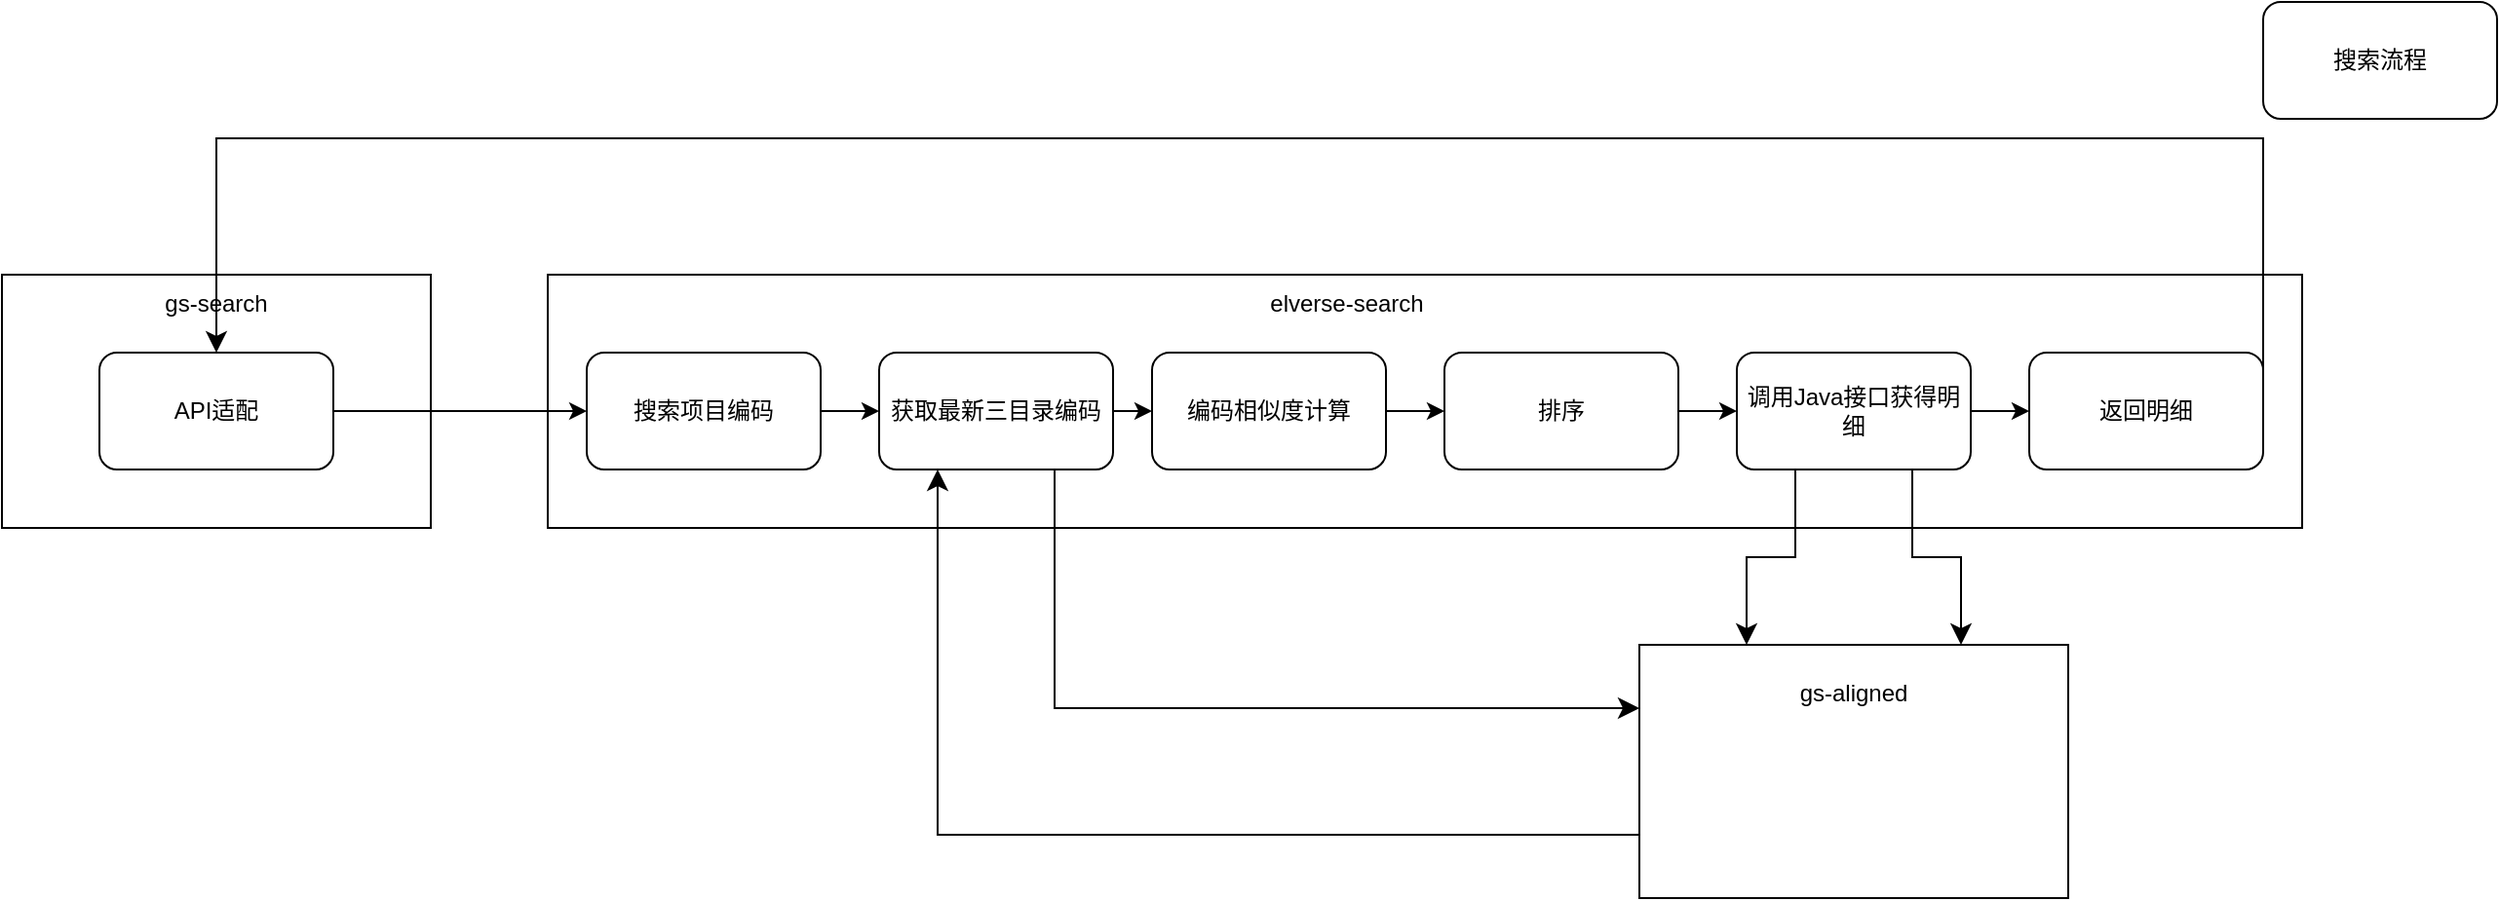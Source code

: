 <mxfile version="21.1.5" type="github" pages="2">
  <diagram name="搜索流程" id="9VUj5cMb8SGM_6NRE36Y">
    <mxGraphModel dx="2908" dy="1005" grid="1" gridSize="10" guides="1" tooltips="1" connect="1" arrows="1" fold="1" page="1" pageScale="1" pageWidth="850" pageHeight="1100" math="0" shadow="0">
      <root>
        <mxCell id="0" />
        <mxCell id="1" parent="0" />
        <mxCell id="LC19eQBx2RhpJeKuKSME-8" value="" style="rounded=0;whiteSpace=wrap;html=1;" vertex="1" parent="1">
          <mxGeometry x="-170" y="170" width="900" height="130" as="geometry" />
        </mxCell>
        <mxCell id="LC19eQBx2RhpJeKuKSME-9" value="elverse-search" style="text;html=1;strokeColor=none;fillColor=none;align=center;verticalAlign=middle;whiteSpace=wrap;rounded=0;" vertex="1" parent="1">
          <mxGeometry x="185" y="170" width="110" height="30" as="geometry" />
        </mxCell>
        <mxCell id="LC19eQBx2RhpJeKuKSME-3" value="" style="rounded=0;whiteSpace=wrap;html=1;" vertex="1" parent="1">
          <mxGeometry x="-450" y="170" width="220" height="130" as="geometry" />
        </mxCell>
        <mxCell id="LC19eQBx2RhpJeKuKSME-1" value="API适配" style="rounded=1;whiteSpace=wrap;html=1;" vertex="1" parent="1">
          <mxGeometry x="-400" y="210" width="120" height="60" as="geometry" />
        </mxCell>
        <mxCell id="LC19eQBx2RhpJeKuKSME-2" value="搜索项目编码" style="rounded=1;whiteSpace=wrap;html=1;" vertex="1" parent="1">
          <mxGeometry x="-150" y="210" width="120" height="60" as="geometry" />
        </mxCell>
        <mxCell id="LC19eQBx2RhpJeKuKSME-4" value="gs-search" style="text;html=1;strokeColor=none;fillColor=none;align=center;verticalAlign=middle;whiteSpace=wrap;rounded=0;" vertex="1" parent="1">
          <mxGeometry x="-370" y="170" width="60" height="30" as="geometry" />
        </mxCell>
        <mxCell id="LC19eQBx2RhpJeKuKSME-10" value="编码相似度计算" style="rounded=1;whiteSpace=wrap;html=1;" vertex="1" parent="1">
          <mxGeometry x="140" y="210" width="120" height="60" as="geometry" />
        </mxCell>
        <mxCell id="LC19eQBx2RhpJeKuKSME-11" value="排序" style="rounded=1;whiteSpace=wrap;html=1;" vertex="1" parent="1">
          <mxGeometry x="290" y="210" width="120" height="60" as="geometry" />
        </mxCell>
        <mxCell id="LC19eQBx2RhpJeKuKSME-12" value="调用Java接口获得明细" style="rounded=1;whiteSpace=wrap;html=1;" vertex="1" parent="1">
          <mxGeometry x="440" y="210" width="120" height="60" as="geometry" />
        </mxCell>
        <mxCell id="LC19eQBx2RhpJeKuKSME-13" value="返回明细" style="rounded=1;whiteSpace=wrap;html=1;" vertex="1" parent="1">
          <mxGeometry x="590" y="210" width="120" height="60" as="geometry" />
        </mxCell>
        <mxCell id="LC19eQBx2RhpJeKuKSME-14" value="" style="endArrow=classic;html=1;rounded=0;exitX=1;exitY=0.5;exitDx=0;exitDy=0;entryX=0;entryY=0.5;entryDx=0;entryDy=0;" edge="1" parent="1" source="LC19eQBx2RhpJeKuKSME-1" target="LC19eQBx2RhpJeKuKSME-2">
          <mxGeometry width="50" height="50" relative="1" as="geometry">
            <mxPoint x="400" y="570" as="sourcePoint" />
            <mxPoint x="450" y="520" as="targetPoint" />
          </mxGeometry>
        </mxCell>
        <mxCell id="LC19eQBx2RhpJeKuKSME-15" value="" style="endArrow=classic;html=1;rounded=0;entryX=0;entryY=0.5;entryDx=0;entryDy=0;" edge="1" parent="1" source="LC19eQBx2RhpJeKuKSME-2" target="LC19eQBx2RhpJeKuKSME-28">
          <mxGeometry width="50" height="50" relative="1" as="geometry">
            <mxPoint x="-270" y="250" as="sourcePoint" />
            <mxPoint x="-10" y="410" as="targetPoint" />
          </mxGeometry>
        </mxCell>
        <mxCell id="LC19eQBx2RhpJeKuKSME-16" value="" style="endArrow=classic;html=1;rounded=0;entryX=0;entryY=0.5;entryDx=0;entryDy=0;" edge="1" parent="1" source="LC19eQBx2RhpJeKuKSME-10" target="LC19eQBx2RhpJeKuKSME-11">
          <mxGeometry width="50" height="50" relative="1" as="geometry">
            <mxPoint x="120" y="250" as="sourcePoint" />
            <mxPoint x="150" y="250" as="targetPoint" />
          </mxGeometry>
        </mxCell>
        <mxCell id="LC19eQBx2RhpJeKuKSME-17" value="" style="endArrow=classic;html=1;rounded=0;entryX=0;entryY=0.5;entryDx=0;entryDy=0;exitX=1;exitY=0.5;exitDx=0;exitDy=0;" edge="1" parent="1" source="LC19eQBx2RhpJeKuKSME-11" target="LC19eQBx2RhpJeKuKSME-12">
          <mxGeometry width="50" height="50" relative="1" as="geometry">
            <mxPoint x="130" y="260" as="sourcePoint" />
            <mxPoint x="160" y="260" as="targetPoint" />
          </mxGeometry>
        </mxCell>
        <mxCell id="LC19eQBx2RhpJeKuKSME-18" value="" style="endArrow=classic;html=1;rounded=0;entryX=0;entryY=0.5;entryDx=0;entryDy=0;exitX=1;exitY=0.5;exitDx=0;exitDy=0;" edge="1" parent="1" source="LC19eQBx2RhpJeKuKSME-12" target="LC19eQBx2RhpJeKuKSME-13">
          <mxGeometry width="50" height="50" relative="1" as="geometry">
            <mxPoint x="140" y="270" as="sourcePoint" />
            <mxPoint x="170" y="270" as="targetPoint" />
          </mxGeometry>
        </mxCell>
        <mxCell id="LC19eQBx2RhpJeKuKSME-19" value="" style="edgeStyle=elbowEdgeStyle;elbow=vertical;endArrow=classic;html=1;curved=0;rounded=0;endSize=8;startSize=8;exitX=1;exitY=0.5;exitDx=0;exitDy=0;entryX=0.5;entryY=0;entryDx=0;entryDy=0;" edge="1" parent="1" source="LC19eQBx2RhpJeKuKSME-13" target="LC19eQBx2RhpJeKuKSME-1">
          <mxGeometry width="50" height="50" relative="1" as="geometry">
            <mxPoint x="400" y="570" as="sourcePoint" />
            <mxPoint x="450" y="520" as="targetPoint" />
            <Array as="points">
              <mxPoint x="590" y="100" />
              <mxPoint x="630" y="150" />
              <mxPoint x="130" y="80" />
            </Array>
          </mxGeometry>
        </mxCell>
        <mxCell id="LC19eQBx2RhpJeKuKSME-20" value="" style="rounded=0;whiteSpace=wrap;html=1;" vertex="1" parent="1">
          <mxGeometry x="390" y="360" width="220" height="130" as="geometry" />
        </mxCell>
        <mxCell id="LC19eQBx2RhpJeKuKSME-21" value="gs-aligned" style="text;html=1;strokeColor=none;fillColor=none;align=center;verticalAlign=middle;whiteSpace=wrap;rounded=0;" vertex="1" parent="1">
          <mxGeometry x="470" y="370" width="60" height="30" as="geometry" />
        </mxCell>
        <mxCell id="LC19eQBx2RhpJeKuKSME-24" value="" style="edgeStyle=elbowEdgeStyle;elbow=vertical;endArrow=classic;html=1;curved=0;rounded=0;endSize=8;startSize=8;exitX=0.25;exitY=1;exitDx=0;exitDy=0;entryX=0.25;entryY=0;entryDx=0;entryDy=0;" edge="1" parent="1" source="LC19eQBx2RhpJeKuKSME-12" target="LC19eQBx2RhpJeKuKSME-20">
          <mxGeometry width="50" height="50" relative="1" as="geometry">
            <mxPoint x="510" y="570" as="sourcePoint" />
            <mxPoint x="560" y="520" as="targetPoint" />
          </mxGeometry>
        </mxCell>
        <mxCell id="LC19eQBx2RhpJeKuKSME-25" value="" style="edgeStyle=elbowEdgeStyle;elbow=vertical;endArrow=classic;html=1;curved=0;rounded=0;endSize=8;startSize=8;exitX=0.75;exitY=1;exitDx=0;exitDy=0;entryX=0.75;entryY=0;entryDx=0;entryDy=0;" edge="1" parent="1" source="LC19eQBx2RhpJeKuKSME-12" target="LC19eQBx2RhpJeKuKSME-20">
          <mxGeometry width="50" height="50" relative="1" as="geometry">
            <mxPoint x="480" y="280" as="sourcePoint" />
            <mxPoint x="455" y="370" as="targetPoint" />
          </mxGeometry>
        </mxCell>
        <mxCell id="LC19eQBx2RhpJeKuKSME-26" value="搜索流程" style="rounded=1;whiteSpace=wrap;html=1;" vertex="1" parent="1">
          <mxGeometry x="710" y="30" width="120" height="60" as="geometry" />
        </mxCell>
        <mxCell id="LC19eQBx2RhpJeKuKSME-28" value="获取最新三目录编码" style="rounded=1;whiteSpace=wrap;html=1;" vertex="1" parent="1">
          <mxGeometry y="210" width="120" height="60" as="geometry" />
        </mxCell>
        <mxCell id="LC19eQBx2RhpJeKuKSME-29" value="" style="endArrow=classic;html=1;rounded=0;entryX=0;entryY=0.5;entryDx=0;entryDy=0;exitX=1;exitY=0.5;exitDx=0;exitDy=0;" edge="1" parent="1" source="LC19eQBx2RhpJeKuKSME-28" target="LC19eQBx2RhpJeKuKSME-10">
          <mxGeometry width="50" height="50" relative="1" as="geometry">
            <mxPoint x="-20" y="250" as="sourcePoint" />
            <mxPoint x="10" y="250" as="targetPoint" />
          </mxGeometry>
        </mxCell>
        <mxCell id="LC19eQBx2RhpJeKuKSME-31" value="" style="edgeStyle=segmentEdgeStyle;endArrow=classic;html=1;curved=0;rounded=0;endSize=8;startSize=8;exitX=0.75;exitY=1;exitDx=0;exitDy=0;entryX=0;entryY=0.25;entryDx=0;entryDy=0;" edge="1" parent="1" source="LC19eQBx2RhpJeKuKSME-28" target="LC19eQBx2RhpJeKuKSME-20">
          <mxGeometry width="50" height="50" relative="1" as="geometry">
            <mxPoint x="400" y="560" as="sourcePoint" />
            <mxPoint x="450" y="510" as="targetPoint" />
            <Array as="points">
              <mxPoint x="90" y="393" />
            </Array>
          </mxGeometry>
        </mxCell>
        <mxCell id="LC19eQBx2RhpJeKuKSME-32" value="" style="edgeStyle=segmentEdgeStyle;endArrow=classic;html=1;curved=0;rounded=0;endSize=8;startSize=8;exitX=0;exitY=0.75;exitDx=0;exitDy=0;entryX=0.25;entryY=1;entryDx=0;entryDy=0;" edge="1" parent="1" source="LC19eQBx2RhpJeKuKSME-20" target="LC19eQBx2RhpJeKuKSME-28">
          <mxGeometry width="50" height="50" relative="1" as="geometry">
            <mxPoint x="100" y="280" as="sourcePoint" />
            <mxPoint x="400" y="403" as="targetPoint" />
            <Array as="points">
              <mxPoint x="30" y="458" />
            </Array>
          </mxGeometry>
        </mxCell>
      </root>
    </mxGraphModel>
  </diagram>
  <diagram id="9IEuFPzRrmFrGqXsH84h" name="索引流程">
    <mxGraphModel dx="2908" dy="1005" grid="1" gridSize="10" guides="1" tooltips="1" connect="1" arrows="1" fold="1" page="1" pageScale="1" pageWidth="850" pageHeight="1100" math="0" shadow="0">
      <root>
        <mxCell id="0" />
        <mxCell id="1" parent="0" />
        <mxCell id="IzGb9iwLQOQoCAAjrPBc-1" value="索引表" style="rounded=1;whiteSpace=wrap;html=1;" vertex="1" parent="1">
          <mxGeometry x="-520" y="20" width="120" height="60" as="geometry" />
        </mxCell>
        <mxCell id="IzGb9iwLQOQoCAAjrPBc-2" value="gs-push" style="rounded=1;whiteSpace=wrap;html=1;" vertex="1" parent="1">
          <mxGeometry x="-280" y="180" width="120" height="60" as="geometry" />
        </mxCell>
        <mxCell id="IzGb9iwLQOQoCAAjrPBc-4" style="edgeStyle=orthogonalEdgeStyle;rounded=0;orthogonalLoop=1;jettySize=auto;html=1;exitX=1;exitY=0.5;exitDx=0;exitDy=0;entryX=0;entryY=0.5;entryDx=0;entryDy=0;fillColor=#d5e8d4;strokeColor=#82b366;" edge="1" parent="1" source="IzGb9iwLQOQoCAAjrPBc-3" target="IzGb9iwLQOQoCAAjrPBc-2">
          <mxGeometry relative="1" as="geometry" />
        </mxCell>
        <mxCell id="IzGb9iwLQOQoCAAjrPBc-3" value="三目录数据表" style="rounded=1;whiteSpace=wrap;html=1;" vertex="1" parent="1">
          <mxGeometry x="-520" y="180" width="120" height="60" as="geometry" />
        </mxCell>
        <mxCell id="IzGb9iwLQOQoCAAjrPBc-6" value="csv 文件" style="rounded=0;whiteSpace=wrap;html=1;" vertex="1" parent="1">
          <mxGeometry x="-280" y="310" width="120" height="60" as="geometry" />
        </mxCell>
        <mxCell id="IzGb9iwLQOQoCAAjrPBc-7" style="edgeStyle=orthogonalEdgeStyle;rounded=0;orthogonalLoop=1;jettySize=auto;html=1;entryX=0.5;entryY=0;entryDx=0;entryDy=0;fillColor=#d5e8d4;strokeColor=#82b366;" edge="1" parent="1" source="IzGb9iwLQOQoCAAjrPBc-2" target="IzGb9iwLQOQoCAAjrPBc-6">
          <mxGeometry relative="1" as="geometry">
            <mxPoint x="-390" y="220" as="sourcePoint" />
            <mxPoint x="-270" y="220" as="targetPoint" />
          </mxGeometry>
        </mxCell>
        <mxCell id="IzGb9iwLQOQoCAAjrPBc-8" value="python服务" style="rounded=1;whiteSpace=wrap;html=1;" vertex="1" parent="1">
          <mxGeometry x="-280" y="430" width="120" height="60" as="geometry" />
        </mxCell>
        <mxCell id="IzGb9iwLQOQoCAAjrPBc-9" value="" style="endArrow=classic;html=1;rounded=0;exitX=0.5;exitY=1;exitDx=0;exitDy=0;entryX=0.5;entryY=0;entryDx=0;entryDy=0;fillColor=#d5e8d4;strokeColor=#82b366;" edge="1" parent="1" source="IzGb9iwLQOQoCAAjrPBc-6" target="IzGb9iwLQOQoCAAjrPBc-8">
          <mxGeometry width="50" height="50" relative="1" as="geometry">
            <mxPoint x="400" y="540" as="sourcePoint" />
            <mxPoint x="450" y="490" as="targetPoint" />
          </mxGeometry>
        </mxCell>
        <mxCell id="IzGb9iwLQOQoCAAjrPBc-10" value="Huey任务队列&lt;br&gt;(SQLite)" style="rounded=1;whiteSpace=wrap;html=1;" vertex="1" parent="1">
          <mxGeometry x="-280" y="550" width="120" height="60" as="geometry" />
        </mxCell>
        <mxCell id="IzGb9iwLQOQoCAAjrPBc-11" value="" style="endArrow=classic;html=1;rounded=0;entryX=0.5;entryY=0;entryDx=0;entryDy=0;fillColor=#d5e8d4;strokeColor=#82b366;" edge="1" parent="1" source="IzGb9iwLQOQoCAAjrPBc-8" target="IzGb9iwLQOQoCAAjrPBc-10">
          <mxGeometry width="50" height="50" relative="1" as="geometry">
            <mxPoint x="-210" y="380" as="sourcePoint" />
            <mxPoint x="-210" y="440" as="targetPoint" />
          </mxGeometry>
        </mxCell>
        <mxCell id="IzGb9iwLQOQoCAAjrPBc-12" value="Huey后台更新服务" style="rounded=1;whiteSpace=wrap;html=1;" vertex="1" parent="1">
          <mxGeometry x="-280" y="660" width="120" height="60" as="geometry" />
        </mxCell>
        <mxCell id="IzGb9iwLQOQoCAAjrPBc-13" value="" style="endArrow=classic;html=1;rounded=0;exitX=0.5;exitY=0;exitDx=0;exitDy=0;fillColor=#ffe6cc;strokeColor=#d79b00;" edge="1" parent="1" source="IzGb9iwLQOQoCAAjrPBc-12">
          <mxGeometry width="50" height="50" relative="1" as="geometry">
            <mxPoint x="-210" y="500" as="sourcePoint" />
            <mxPoint x="-220" y="610" as="targetPoint" />
          </mxGeometry>
        </mxCell>
        <mxCell id="IzGb9iwLQOQoCAAjrPBc-14" value="csv 文件目录" style="rounded=0;whiteSpace=wrap;html=1;" vertex="1" parent="1">
          <mxGeometry x="-520" y="430" width="120" height="60" as="geometry" />
        </mxCell>
        <mxCell id="IzGb9iwLQOQoCAAjrPBc-15" value="" style="endArrow=classic;html=1;rounded=0;entryX=1;entryY=0.5;entryDx=0;entryDy=0;exitX=0;exitY=0.5;exitDx=0;exitDy=0;fillColor=#d5e8d4;strokeColor=#82b366;" edge="1" parent="1" source="IzGb9iwLQOQoCAAjrPBc-8" target="IzGb9iwLQOQoCAAjrPBc-14">
          <mxGeometry width="50" height="50" relative="1" as="geometry">
            <mxPoint x="400" y="540" as="sourcePoint" />
            <mxPoint x="450" y="490" as="targetPoint" />
          </mxGeometry>
        </mxCell>
        <mxCell id="IzGb9iwLQOQoCAAjrPBc-16" value="保存csv文件" style="text;html=1;strokeColor=none;fillColor=none;align=center;verticalAlign=middle;whiteSpace=wrap;rounded=0;" vertex="1" parent="1">
          <mxGeometry x="-380" y="420" width="80" height="30" as="geometry" />
        </mxCell>
        <mxCell id="IzGb9iwLQOQoCAAjrPBc-17" value="上传csv文件&lt;br&gt;/upload_and_update" style="text;html=1;strokeColor=none;fillColor=none;align=center;verticalAlign=middle;whiteSpace=wrap;rounded=0;" vertex="1" parent="1">
          <mxGeometry x="-380" y="325" width="80" height="30" as="geometry" />
        </mxCell>
        <mxCell id="IzGb9iwLQOQoCAAjrPBc-18" value="" style="edgeStyle=segmentEdgeStyle;endArrow=none;html=1;curved=0;rounded=0;endSize=8;startSize=8;exitX=0.5;exitY=1;exitDx=0;exitDy=0;entryX=0;entryY=0.5;entryDx=0;entryDy=0;fillColor=#ffe6cc;strokeColor=#d79b00;endFill=0;startArrow=classic;startFill=1;" edge="1" parent="1" source="IzGb9iwLQOQoCAAjrPBc-14" target="IzGb9iwLQOQoCAAjrPBc-12">
          <mxGeometry width="50" height="50" relative="1" as="geometry">
            <mxPoint x="-460" y="500" as="sourcePoint" />
            <mxPoint x="450" y="480" as="targetPoint" />
            <Array as="points">
              <mxPoint x="-460" y="690" />
            </Array>
          </mxGeometry>
        </mxCell>
        <mxCell id="IzGb9iwLQOQoCAAjrPBc-19" value="加载csv文件" style="text;html=1;strokeColor=none;fillColor=none;align=center;verticalAlign=middle;whiteSpace=wrap;rounded=0;" vertex="1" parent="1">
          <mxGeometry x="-410" y="650" width="80" height="30" as="geometry" />
        </mxCell>
        <mxCell id="IzGb9iwLQOQoCAAjrPBc-20" value="gs-aligned" style="rounded=1;whiteSpace=wrap;html=1;" vertex="1" parent="1">
          <mxGeometry x="-10" y="180" width="120" height="60" as="geometry" />
        </mxCell>
        <mxCell id="IzGb9iwLQOQoCAAjrPBc-21" value="索引-详情映射表" style="rounded=1;whiteSpace=wrap;html=1;" vertex="1" parent="1">
          <mxGeometry x="-520" y="100" width="120" height="60" as="geometry" />
        </mxCell>
        <mxCell id="IzGb9iwLQOQoCAAjrPBc-22" value="" style="edgeStyle=segmentEdgeStyle;endArrow=classic;html=1;curved=0;rounded=0;endSize=8;startSize=8;entryX=1;entryY=0.5;entryDx=0;entryDy=0;exitX=0.5;exitY=0;exitDx=0;exitDy=0;fillColor=#ffe6cc;strokeColor=#d79b00;" edge="1" parent="1" source="IzGb9iwLQOQoCAAjrPBc-20" target="IzGb9iwLQOQoCAAjrPBc-1">
          <mxGeometry width="50" height="50" relative="1" as="geometry">
            <mxPoint x="400" y="530" as="sourcePoint" />
            <mxPoint x="450" y="480" as="targetPoint" />
            <Array as="points">
              <mxPoint x="50" y="50" />
            </Array>
          </mxGeometry>
        </mxCell>
        <mxCell id="IzGb9iwLQOQoCAAjrPBc-23" value="" style="edgeStyle=segmentEdgeStyle;endArrow=classic;html=1;curved=0;rounded=0;endSize=8;startSize=8;entryX=1;entryY=0.5;entryDx=0;entryDy=0;exitX=0.25;exitY=0;exitDx=0;exitDy=0;fillColor=#ffe6cc;strokeColor=#d79b00;" edge="1" parent="1" source="IzGb9iwLQOQoCAAjrPBc-20" target="IzGb9iwLQOQoCAAjrPBc-21">
          <mxGeometry width="50" height="50" relative="1" as="geometry">
            <mxPoint x="60" y="190" as="sourcePoint" />
            <mxPoint x="-390" y="60" as="targetPoint" />
            <Array as="points">
              <mxPoint x="20" y="130" />
            </Array>
          </mxGeometry>
        </mxCell>
        <mxCell id="IzGb9iwLQOQoCAAjrPBc-24" value="" style="edgeStyle=segmentEdgeStyle;endArrow=classic;html=1;curved=0;rounded=0;endSize=8;startSize=8;exitX=1;exitY=0.5;exitDx=0;exitDy=0;entryX=0.25;entryY=1;entryDx=0;entryDy=0;fillColor=#ffe6cc;strokeColor=#d79b00;" edge="1" parent="1" source="IzGb9iwLQOQoCAAjrPBc-12" target="IzGb9iwLQOQoCAAjrPBc-20">
          <mxGeometry width="50" height="50" relative="1" as="geometry">
            <mxPoint x="400" y="530" as="sourcePoint" />
            <mxPoint x="450" y="480" as="targetPoint" />
          </mxGeometry>
        </mxCell>
        <mxCell id="IzGb9iwLQOQoCAAjrPBc-25" value="请求清空数据源&lt;br&gt;/indexed/source/truncate" style="text;html=1;strokeColor=none;fillColor=none;align=center;verticalAlign=middle;whiteSpace=wrap;rounded=0;" vertex="1" parent="1">
          <mxGeometry x="-120" y="445" width="100" height="30" as="geometry" />
        </mxCell>
        <mxCell id="IzGb9iwLQOQoCAAjrPBc-26" value="" style="edgeStyle=segmentEdgeStyle;endArrow=classic;html=1;curved=0;rounded=0;endSize=8;startSize=8;exitX=1;exitY=0.75;exitDx=0;exitDy=0;entryX=0.5;entryY=1;entryDx=0;entryDy=0;fillColor=#ffe6cc;strokeColor=#d79b00;" edge="1" parent="1" source="IzGb9iwLQOQoCAAjrPBc-12" target="IzGb9iwLQOQoCAAjrPBc-28">
          <mxGeometry width="50" height="50" relative="1" as="geometry">
            <mxPoint x="-150" y="700" as="sourcePoint" />
            <mxPoint x="30" y="250" as="targetPoint" />
          </mxGeometry>
        </mxCell>
        <mxCell id="IzGb9iwLQOQoCAAjrPBc-27" value="分批次请求保存编码数据&lt;br&gt;/indexed/detail&lt;br&gt;/indexed/embedding" style="text;html=1;strokeColor=none;fillColor=none;align=center;verticalAlign=middle;whiteSpace=wrap;rounded=0;" vertex="1" parent="1">
          <mxGeometry x="50" y="380" width="210" height="50" as="geometry" />
        </mxCell>
        <mxCell id="IzGb9iwLQOQoCAAjrPBc-28" value="编码数据" style="rounded=0;whiteSpace=wrap;html=1;" vertex="1" parent="1">
          <mxGeometry x="30" y="445" width="100" height="60" as="geometry" />
        </mxCell>
        <mxCell id="IzGb9iwLQOQoCAAjrPBc-30" value="" style="endArrow=classic;html=1;rounded=0;entryX=0.75;entryY=1;entryDx=0;entryDy=0;exitX=0.5;exitY=0;exitDx=0;exitDy=0;fillColor=#ffe6cc;strokeColor=#d79b00;" edge="1" parent="1" source="IzGb9iwLQOQoCAAjrPBc-28" target="IzGb9iwLQOQoCAAjrPBc-20">
          <mxGeometry width="50" height="50" relative="1" as="geometry">
            <mxPoint x="400" y="500" as="sourcePoint" />
            <mxPoint x="450" y="450" as="targetPoint" />
          </mxGeometry>
        </mxCell>
        <mxCell id="IzGb9iwLQOQoCAAjrPBc-31" value="更新任务队列" style="text;html=1;strokeColor=none;fillColor=none;align=center;verticalAlign=middle;whiteSpace=wrap;rounded=0;" vertex="1" parent="1">
          <mxGeometry x="-210" y="505" width="90" height="30" as="geometry" />
        </mxCell>
        <mxCell id="IzGb9iwLQOQoCAAjrPBc-32" value="消费任务队列" style="text;html=1;strokeColor=none;fillColor=none;align=center;verticalAlign=middle;whiteSpace=wrap;rounded=0;" vertex="1" parent="1">
          <mxGeometry x="-210" y="620" width="90" height="30" as="geometry" />
        </mxCell>
      </root>
    </mxGraphModel>
  </diagram>
</mxfile>
